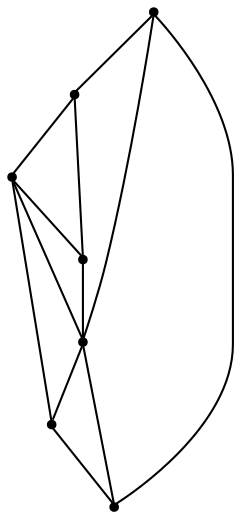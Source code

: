 graph {
  node [shape=point,comment="{\"directed\":false,\"doi\":\"10.1007/978-3-662-45803-7_17\",\"figure\":\"2 (3)\"}"]

  v0 [pos="1083.8386343421912,843.4405562217374"]
  v1 [pos="1139.7144191493849,807.3519146832942"]
  v2 [pos="1163.243777782281,750.267628603812"]
  v3 [pos="1144.9139125385589,682.6446816069117"]
  v4 [pos="1084.0429951356864,639.9506115732207"]
  v5 [pos="954.2410771069741,761.7767480836675"]
  v6 [pos="966.6875528938755,688.3216351954122"]

  v0 -- v5 [id="-1",pos="1083.8386343421912,843.4405562217374 1075.4560268816267,845.6183242454548 1066.6455072825563,846.7671248191853 1057.5666609693178,846.7671248191853 1006.3547487346751,846.7671248191853 963.685888736105,810.2192121057709 954.2410771069741,761.7767480836675"]
  v1 -- v0 [id="-2",pos="1139.7144191493849,807.3519146832942 1125.6905665738682,824.817714535098 1106.2105887404664,837.7138266964218 1083.8386343421912,843.4405562217374"]
  v2 -- v1 [id="-3",pos="1163.243777782281,750.267628603812 1160.7311595362453,771.763683743298 1152.48482423606,791.4525204210602 1139.7144191493849,807.3519146832942"]
  v5 -- v4 [id="-4",pos="954.2410771069741,761.7767480836675 1084.0429951356864,639.9506115732207 1084.0429951356864,639.9506115732207 1084.0429951356864,639.9506115732207"]
  v5 -- v3 [id="-5",pos="954.2410771069741,761.7767480836675 1144.9139125385589,682.6446816069117 1144.9139125385589,682.6446816069117 1144.9139125385589,682.6446816069117"]
  v6 -- v0 [id="-6",pos="966.6875528938755,688.3216351954122 1083.8386343421912,843.4405562217374 1083.8386343421912,843.4405562217374 1083.8386343421912,843.4405562217374"]
  v1 -- v6 [id="-7",pos="1139.7144191493849,807.3519146832942 966.6875528938755,688.3216351954122 966.6875528938755,688.3216351954122 966.6875528938755,688.3216351954122"]
  v2 -- v5 [id="-8",pos="1163.243777782281,750.267628603812 954.2410771069741,761.7767480836675 954.2410771069741,761.7767480836675 954.2410771069741,761.7767480836675"]
  v2 -- v3 [id="-9",pos="1163.243777782281,750.267628603812 1162.7383337588913,747.3559886613107 1162.8592333750935,744.4397848919317 1162.8592333750935,741.495334582157 1162.8592333750935,719.7018948808145 1156.2360309991618,699.4558757531458 1144.9139125385589,682.6446816069117"]
  v6 -- v5 [id="-10",pos="966.6875528938755,688.3216351954122 957.5230164224988,703.917791707778 952.2740885635421,722.0933384498336 952.274088563542,741.495334582157 952.274088563542,748.4365042521506 952.9458933556062,755.2207019462004 954.2410771069741,761.7767480836675"]
  v6 -- v4 [id="-11",pos="966.6875528938755,688.3216351954122 984.9602519315563,657.146989969575 1018.8180351437551,636.2235443451289 1057.5666609693178,636.2235443451289 1066.749334034261,636.2235443451289 1075.657508060411,637.3987708008007 1084.0429951356864,639.9506115732207"]
  v4 -- v3 [id="-12",pos="1084.0429951356864,639.9506115732207 1109.2747938510831,646.1411684982071 1130.7514573641092,661.7199924170693 1144.9139125385589,682.6446816069117"]
}